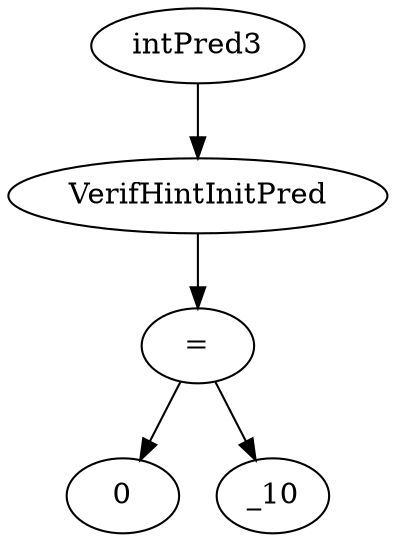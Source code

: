 digraph dag {
0 [label="intPred3"];
1 [label="VerifHintInitPred"];
2 [label="="];
3 [label="0"];
4 [label="_10"];
"0" -> "1"[label=""]
"1" -> "2"[label=""]
"2" -> "4"[label=""]
"2" -> "3"[label=""]
}

